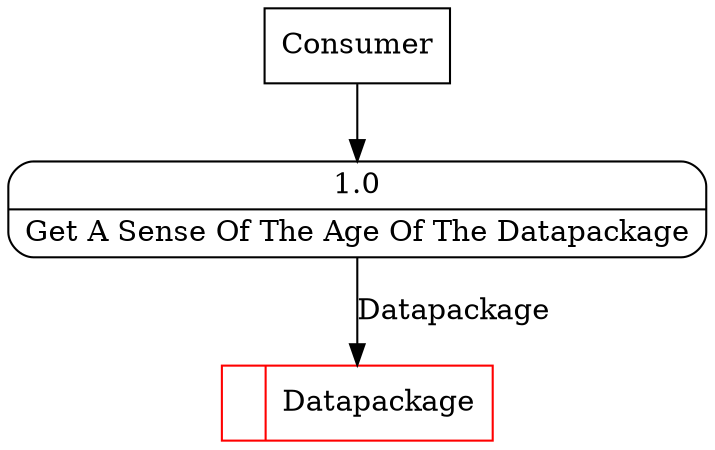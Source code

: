 digraph dfd2{ 
node[shape=record]
200 [label="<f0>  |<f1> Datapackage " color=red];
201 [label="Consumer" shape=box];
202 [label="{<f0> 1.0|<f1> Get A Sense Of The Age Of The Datapackage }" shape=Mrecord];
201 -> 202
202 -> 200 [label="Datapackage"]
}